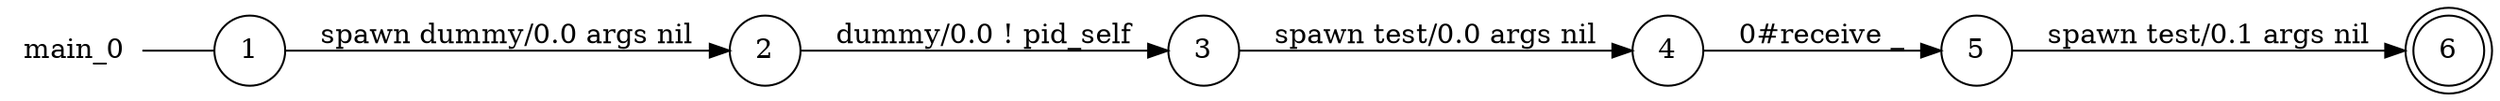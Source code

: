 digraph main_0 {
	rankdir="LR";
	n_0 [label="main_0", shape="plaintext"];
	n_1 [id="1", shape=circle, label="1"];
	n_0 -> n_1 [arrowhead=none];
	n_2 [id="4", shape=circle, label="5"];
	n_3 [id="6", shape=circle, label="3"];
	n_4 [id="3", shape=circle, label="4"];
	n_5 [id="2", shape=circle, label="2"];
	n_6 [id="5", shape=doublecircle, label="6"];

	n_5 -> n_3 [id="[$e|3]", label="dummy/0.0 ! pid_self"];
	n_3 -> n_4 [id="[$e|0]", label="spawn test/0.0 args nil"];
	n_1 -> n_5 [id="[$e|4]", label="spawn dummy/0.0 args nil"];
	n_2 -> n_6 [id="[$e|2]", label="spawn test/0.1 args nil"];
	n_4 -> n_2 [id="[$e|1]", label="0#receive _"];
}

